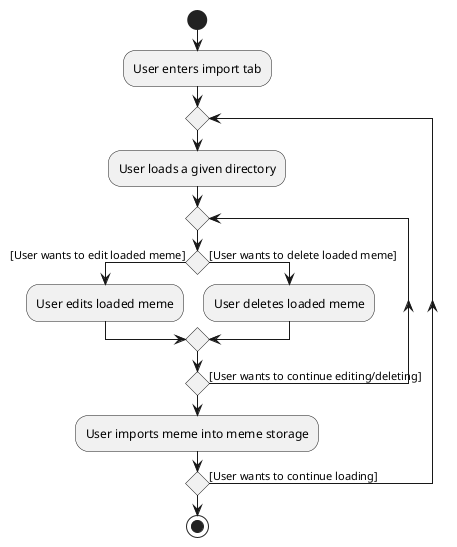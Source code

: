 @startuml
start
:User enters import tab;

'Since the beta syntax does not support placing the condition outside the
'diamond we place it as the true branch instead.

repeat
:User loads a given directory;
repeat
if () then ([User wants to edit loaded meme])
    :User edits loaded meme;
else ([User wants to delete loaded meme])
    :User deletes loaded meme;
endif

repeat while () is ([User wants to continue editing/deleting])

:User imports meme into meme storage;

repeat while () is ([User wants to continue loading])
stop
@enduml
